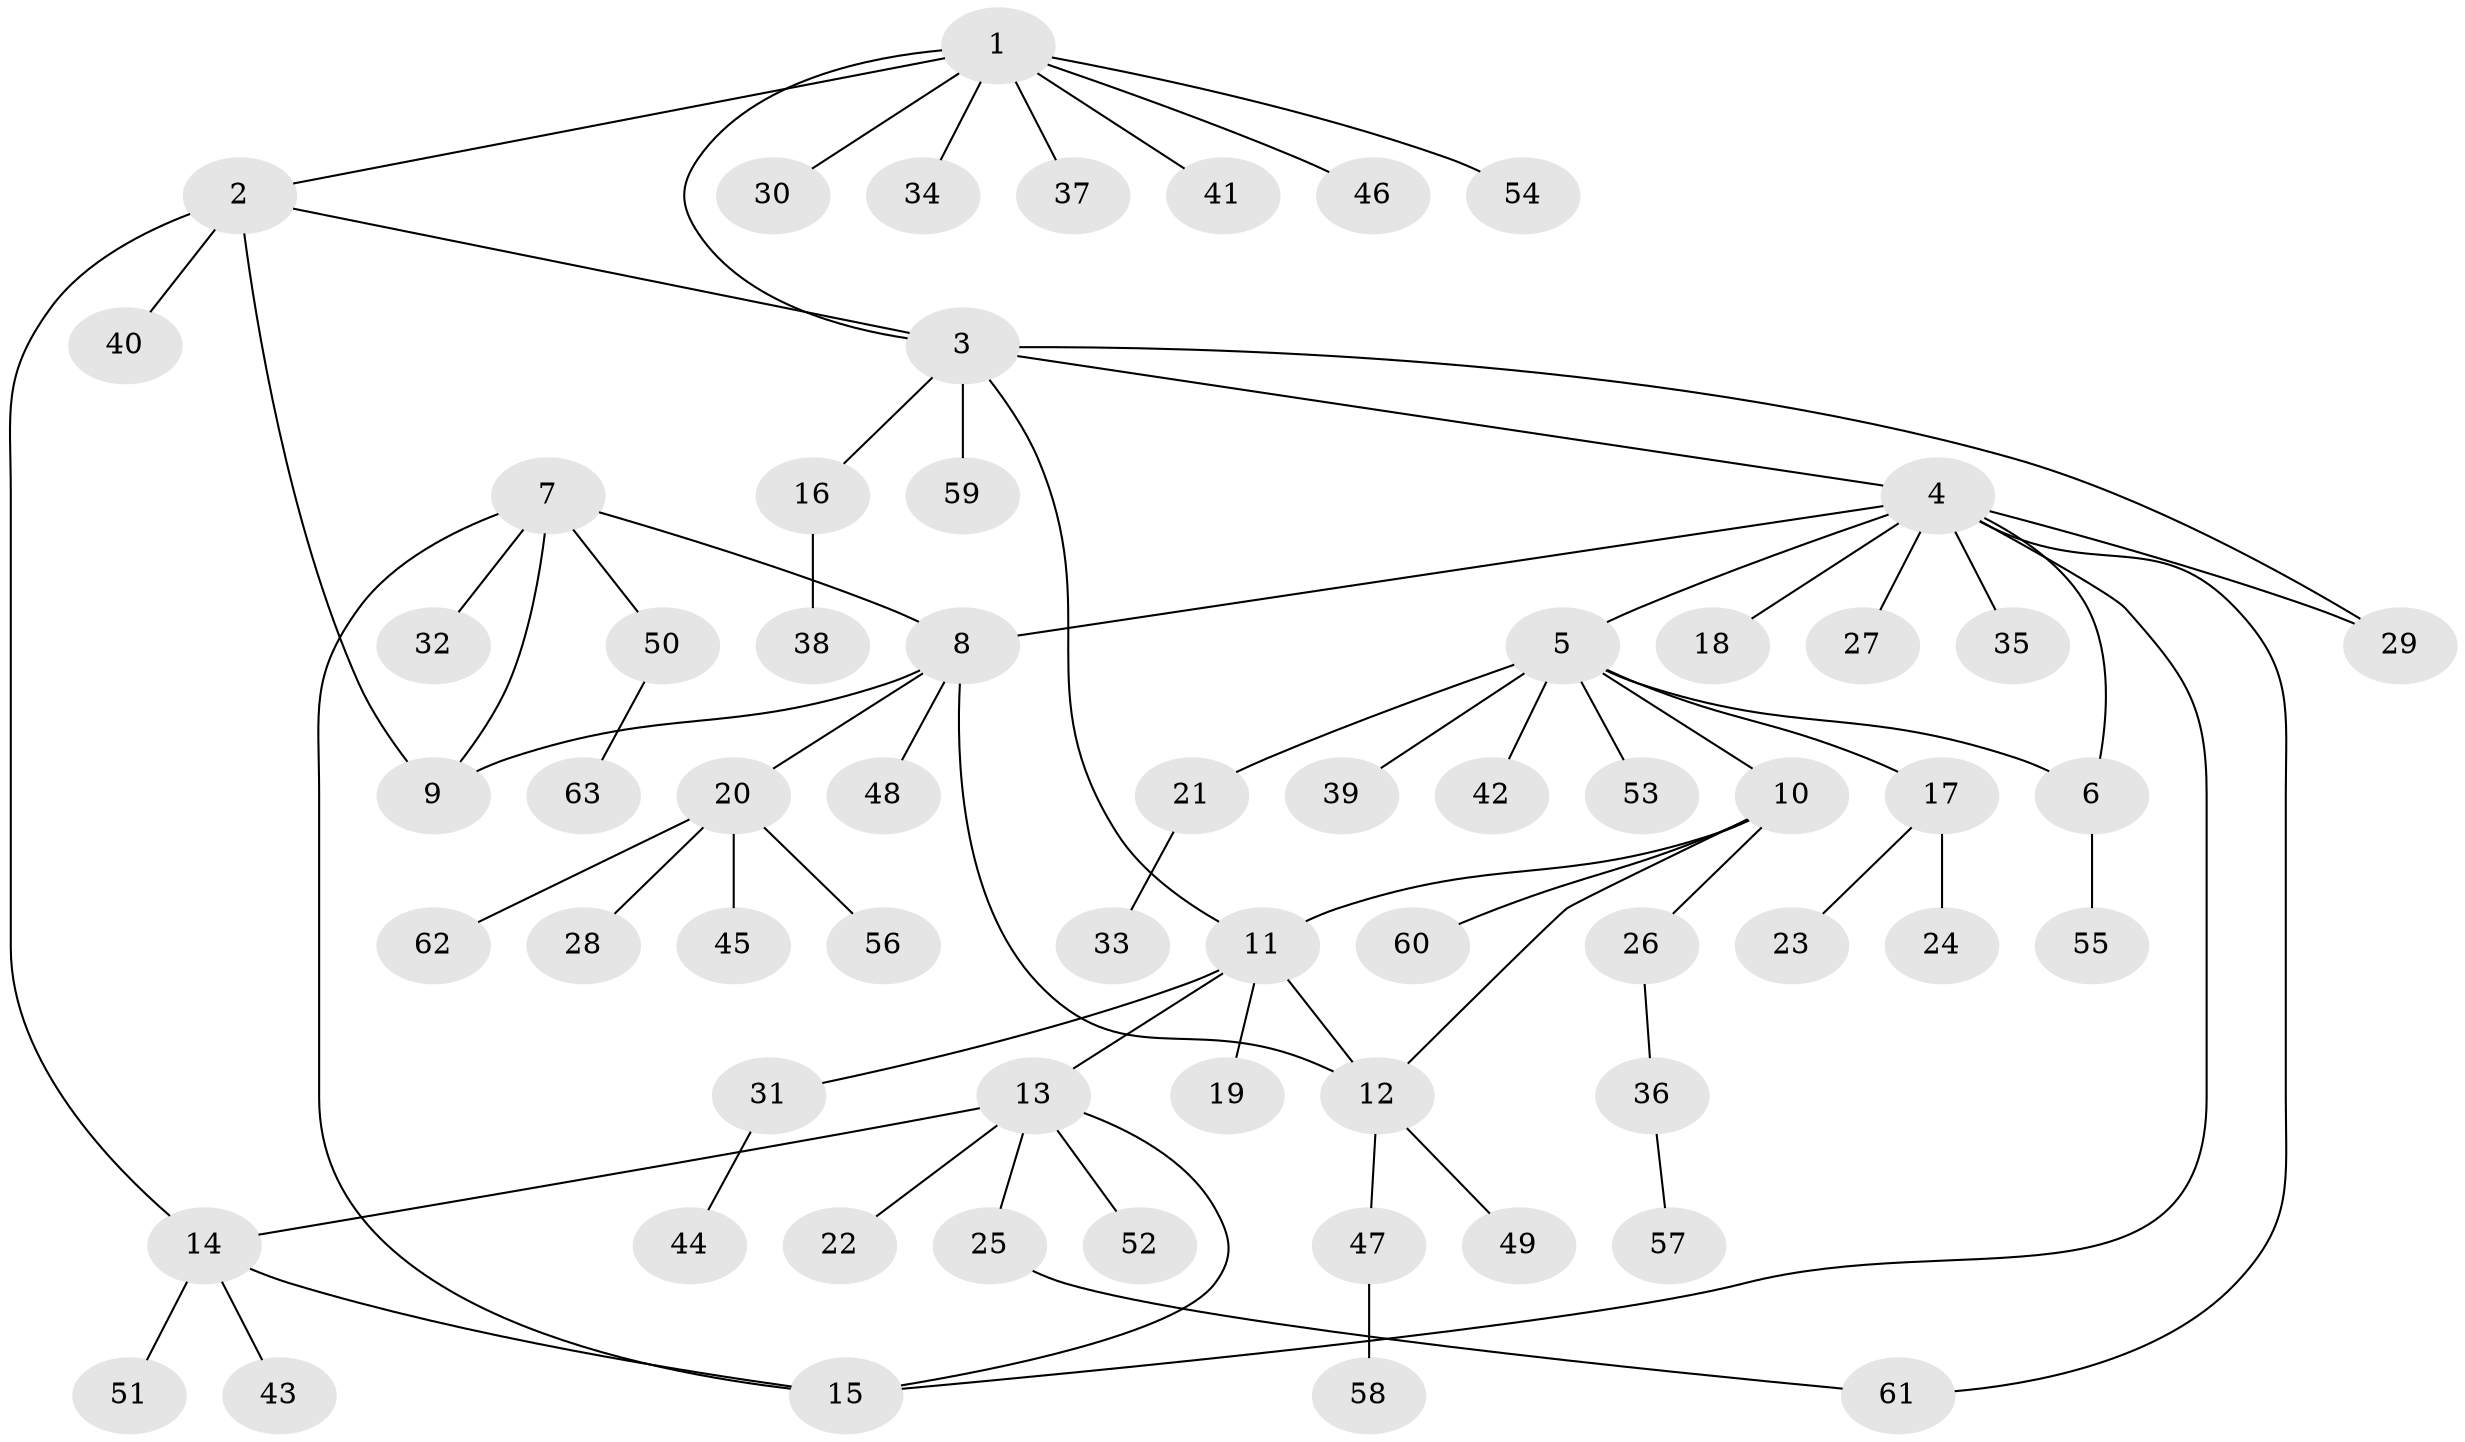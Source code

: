 // Generated by graph-tools (version 1.1) at 2025/02/03/09/25 03:02:35]
// undirected, 63 vertices, 75 edges
graph export_dot {
graph [start="1"]
  node [color=gray90,style=filled];
  1;
  2;
  3;
  4;
  5;
  6;
  7;
  8;
  9;
  10;
  11;
  12;
  13;
  14;
  15;
  16;
  17;
  18;
  19;
  20;
  21;
  22;
  23;
  24;
  25;
  26;
  27;
  28;
  29;
  30;
  31;
  32;
  33;
  34;
  35;
  36;
  37;
  38;
  39;
  40;
  41;
  42;
  43;
  44;
  45;
  46;
  47;
  48;
  49;
  50;
  51;
  52;
  53;
  54;
  55;
  56;
  57;
  58;
  59;
  60;
  61;
  62;
  63;
  1 -- 2;
  1 -- 3;
  1 -- 30;
  1 -- 34;
  1 -- 37;
  1 -- 41;
  1 -- 46;
  1 -- 54;
  2 -- 3;
  2 -- 9;
  2 -- 14;
  2 -- 40;
  3 -- 4;
  3 -- 11;
  3 -- 16;
  3 -- 29;
  3 -- 59;
  4 -- 5;
  4 -- 6;
  4 -- 8;
  4 -- 15;
  4 -- 18;
  4 -- 27;
  4 -- 29;
  4 -- 35;
  4 -- 61;
  5 -- 6;
  5 -- 10;
  5 -- 17;
  5 -- 21;
  5 -- 39;
  5 -- 42;
  5 -- 53;
  6 -- 55;
  7 -- 8;
  7 -- 9;
  7 -- 15;
  7 -- 32;
  7 -- 50;
  8 -- 9;
  8 -- 12;
  8 -- 20;
  8 -- 48;
  10 -- 11;
  10 -- 12;
  10 -- 26;
  10 -- 60;
  11 -- 12;
  11 -- 13;
  11 -- 19;
  11 -- 31;
  12 -- 47;
  12 -- 49;
  13 -- 14;
  13 -- 15;
  13 -- 22;
  13 -- 25;
  13 -- 52;
  14 -- 15;
  14 -- 43;
  14 -- 51;
  16 -- 38;
  17 -- 23;
  17 -- 24;
  20 -- 28;
  20 -- 45;
  20 -- 56;
  20 -- 62;
  21 -- 33;
  25 -- 61;
  26 -- 36;
  31 -- 44;
  36 -- 57;
  47 -- 58;
  50 -- 63;
}
